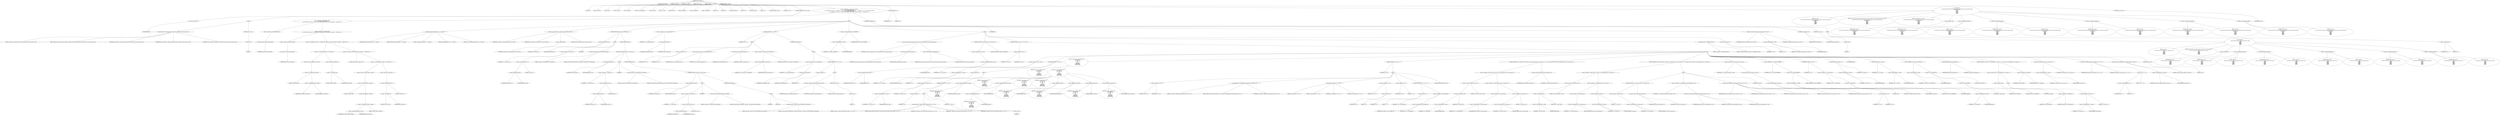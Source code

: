 digraph hostapd_notif_assoc {  
"1000121" [label = "(METHOD,hostapd_notif_assoc)" ]
"1000122" [label = "(PARAM,hostapd_data *hapd)" ]
"1000123" [label = "(PARAM,const u8 *addr)" ]
"1000124" [label = "(PARAM,const u8 *req_ies)" ]
"1000125" [label = "(PARAM,size_t req_ies_len)" ]
"1000126" [label = "(PARAM,int reassoc)" ]
"1000127" [label = "(BLOCK,,)" ]
"1000128" [label = "(LOCAL,v9: int)" ]
"1000129" [label = "(LOCAL,v11: const u8 *)" ]
"1000130" [label = "(LOCAL,v12: size_t)" ]
"1000131" [label = "(LOCAL,v13: sta_info *)" ]
"1000132" [label = "(LOCAL,v14: sta_info *)" ]
"1000133" [label = "(LOCAL,v15: wpa_state_machine *)" ]
"1000134" [label = "(LOCAL,v16: __int64)" ]
"1000135" [label = "(LOCAL,v17: __int64)" ]
"1000136" [label = "(LOCAL,v18: __int64)" ]
"1000137" [label = "(LOCAL,v19: unsigned int)" ]
"1000138" [label = "(LOCAL,v20: unsigned int)" ]
"1000139" [label = "(LOCAL,v21: unsigned int)" ]
"1000140" [label = "(LOCAL,v22: int)" ]
"1000141" [label = "(LOCAL,v23: int)" ]
"1000142" [label = "(LOCAL,v24: unsigned int)" ]
"1000143" [label = "(LOCAL,v25: u32)" ]
"1000144" [label = "(LOCAL,v26: wpa_event)" ]
"1000145" [label = "(LOCAL,v27: u8 *)" ]
"1000146" [label = "(LOCAL,elems: ieee802_11_elems)" ]
"1000147" [label = "(LOCAL,eid: u8 [ 1112 ])" ]
"1000148" [label = "(CONTROL_STRUCTURE,if ( !addr ),if ( !addr ))" ]
"1000149" [label = "(<operator>.logicalNot,!addr)" ]
"1000150" [label = "(IDENTIFIER,addr,!addr)" ]
"1000151" [label = "(BLOCK,,)" ]
"1000152" [label = "(wpa_printf,wpa_printf(2, \"hostapd_notif_assoc: Skip event with no address\", req_ies, req_ies_len, reassoc))" ]
"1000153" [label = "(LITERAL,2,wpa_printf(2, \"hostapd_notif_assoc: Skip event with no address\", req_ies, req_ies_len, reassoc))" ]
"1000154" [label = "(LITERAL,\"hostapd_notif_assoc: Skip event with no address\",wpa_printf(2, \"hostapd_notif_assoc: Skip event with no address\", req_ies, req_ies_len, reassoc))" ]
"1000155" [label = "(IDENTIFIER,req_ies,wpa_printf(2, \"hostapd_notif_assoc: Skip event with no address\", req_ies, req_ies_len, reassoc))" ]
"1000156" [label = "(IDENTIFIER,req_ies_len,wpa_printf(2, \"hostapd_notif_assoc: Skip event with no address\", req_ies, req_ies_len, reassoc))" ]
"1000157" [label = "(IDENTIFIER,reassoc,wpa_printf(2, \"hostapd_notif_assoc: Skip event with no address\", req_ies, req_ies_len, reassoc))" ]
"1000158" [label = "(RETURN,return -1;,return -1;)" ]
"1000159" [label = "(<operator>.minus,-1)" ]
"1000160" [label = "(LITERAL,1,-1)" ]
"1000161" [label = "(CONTROL_STRUCTURE,if ( !is_multicast_ether_addr(addr)\n    && !is_zero_ether_addr_0(addr)\n    && *(_DWORD *)hapd->own_addr ^ *(_DWORD *)addr | (unsigned __int16)(*(_WORD *)&hapd->own_addr[4] ^ *((_WORD *)addr + 2)) ),if ( !is_multicast_ether_addr(addr)\n    && !is_zero_ether_addr_0(addr)\n    && *(_DWORD *)hapd->own_addr ^ *(_DWORD *)addr | (unsigned __int16)(*(_WORD *)&hapd->own_addr[4] ^ *((_WORD *)addr + 2)) ))" ]
"1000162" [label = "(<operator>.logicalAnd,!is_multicast_ether_addr(addr)\n    && !is_zero_ether_addr_0(addr)\n    && *(_DWORD *)hapd->own_addr ^ *(_DWORD *)addr | (unsigned __int16)(*(_WORD *)&hapd->own_addr[4] ^ *((_WORD *)addr + 2)))" ]
"1000163" [label = "(<operator>.logicalNot,!is_multicast_ether_addr(addr))" ]
"1000164" [label = "(is_multicast_ether_addr,is_multicast_ether_addr(addr))" ]
"1000165" [label = "(IDENTIFIER,addr,is_multicast_ether_addr(addr))" ]
"1000166" [label = "(<operator>.logicalAnd,!is_zero_ether_addr_0(addr)\n    && *(_DWORD *)hapd->own_addr ^ *(_DWORD *)addr | (unsigned __int16)(*(_WORD *)&hapd->own_addr[4] ^ *((_WORD *)addr + 2)))" ]
"1000167" [label = "(<operator>.logicalNot,!is_zero_ether_addr_0(addr))" ]
"1000168" [label = "(is_zero_ether_addr_0,is_zero_ether_addr_0(addr))" ]
"1000169" [label = "(IDENTIFIER,addr,is_zero_ether_addr_0(addr))" ]
"1000170" [label = "(<operator>.or,*(_DWORD *)hapd->own_addr ^ *(_DWORD *)addr | (unsigned __int16)(*(_WORD *)&hapd->own_addr[4] ^ *((_WORD *)addr + 2)))" ]
"1000171" [label = "(<operator>.or,*(_DWORD *)hapd->own_addr ^ *(_DWORD *)addr)" ]
"1000172" [label = "(<operator>.indirection,*(_DWORD *)hapd->own_addr)" ]
"1000173" [label = "(<operator>.cast,(_DWORD *)hapd->own_addr)" ]
"1000174" [label = "(UNKNOWN,_DWORD *,_DWORD *)" ]
"1000175" [label = "(<operator>.indirectFieldAccess,hapd->own_addr)" ]
"1000176" [label = "(IDENTIFIER,hapd,(_DWORD *)hapd->own_addr)" ]
"1000177" [label = "(FIELD_IDENTIFIER,own_addr,own_addr)" ]
"1000178" [label = "(<operator>.indirection,*(_DWORD *)addr)" ]
"1000179" [label = "(<operator>.cast,(_DWORD *)addr)" ]
"1000180" [label = "(UNKNOWN,_DWORD *,_DWORD *)" ]
"1000181" [label = "(IDENTIFIER,addr,(_DWORD *)addr)" ]
"1000182" [label = "(<operator>.cast,(unsigned __int16)(*(_WORD *)&hapd->own_addr[4] ^ *((_WORD *)addr + 2)))" ]
"1000183" [label = "(UNKNOWN,unsigned __int16,unsigned __int16)" ]
"1000184" [label = "(<operator>.or,*(_WORD *)&hapd->own_addr[4] ^ *((_WORD *)addr + 2))" ]
"1000185" [label = "(<operator>.indirection,*(_WORD *)&hapd->own_addr[4])" ]
"1000186" [label = "(<operator>.cast,(_WORD *)&hapd->own_addr[4])" ]
"1000187" [label = "(UNKNOWN,_WORD *,_WORD *)" ]
"1000188" [label = "(<operator>.addressOf,&hapd->own_addr[4])" ]
"1000189" [label = "(<operator>.indirectIndexAccess,hapd->own_addr[4])" ]
"1000190" [label = "(<operator>.indirectFieldAccess,hapd->own_addr)" ]
"1000191" [label = "(IDENTIFIER,hapd,(_WORD *)&hapd->own_addr[4])" ]
"1000192" [label = "(FIELD_IDENTIFIER,own_addr,own_addr)" ]
"1000193" [label = "(LITERAL,4,(_WORD *)&hapd->own_addr[4])" ]
"1000194" [label = "(<operator>.indirection,*((_WORD *)addr + 2))" ]
"1000195" [label = "(<operator>.addition,(_WORD *)addr + 2)" ]
"1000196" [label = "(<operator>.cast,(_WORD *)addr)" ]
"1000197" [label = "(UNKNOWN,_WORD *,_WORD *)" ]
"1000198" [label = "(IDENTIFIER,addr,(_WORD *)addr)" ]
"1000199" [label = "(LITERAL,2,(_WORD *)addr + 2)" ]
"1000200" [label = "(BLOCK,,)" ]
"1000201" [label = "(hostapd_logger,hostapd_logger(hapd, addr, 1u, 2, \"associated\"))" ]
"1000202" [label = "(IDENTIFIER,hapd,hostapd_logger(hapd, addr, 1u, 2, \"associated\"))" ]
"1000203" [label = "(IDENTIFIER,addr,hostapd_logger(hapd, addr, 1u, 2, \"associated\"))" ]
"1000204" [label = "(LITERAL,1u,hostapd_logger(hapd, addr, 1u, 2, \"associated\"))" ]
"1000205" [label = "(LITERAL,2,hostapd_logger(hapd, addr, 1u, 2, \"associated\"))" ]
"1000206" [label = "(LITERAL,\"associated\",hostapd_logger(hapd, addr, 1u, 2, \"associated\"))" ]
"1000207" [label = "(ieee802_11_parse_elems,ieee802_11_parse_elems(req_ies, req_ies_len, &elems, 0))" ]
"1000208" [label = "(IDENTIFIER,req_ies,ieee802_11_parse_elems(req_ies, req_ies_len, &elems, 0))" ]
"1000209" [label = "(IDENTIFIER,req_ies_len,ieee802_11_parse_elems(req_ies, req_ies_len, &elems, 0))" ]
"1000210" [label = "(<operator>.addressOf,&elems)" ]
"1000211" [label = "(IDENTIFIER,elems,ieee802_11_parse_elems(req_ies, req_ies_len, &elems, 0))" ]
"1000212" [label = "(LITERAL,0,ieee802_11_parse_elems(req_ies, req_ies_len, &elems, 0))" ]
"1000213" [label = "(CONTROL_STRUCTURE,if ( elems.wps_ie ),if ( elems.wps_ie ))" ]
"1000214" [label = "(<operator>.fieldAccess,elems.wps_ie)" ]
"1000215" [label = "(IDENTIFIER,elems,if ( elems.wps_ie ))" ]
"1000216" [label = "(FIELD_IDENTIFIER,wps_ie,wps_ie)" ]
"1000217" [label = "(BLOCK,,)" ]
"1000218" [label = "(<operator>.assignment,v11 = elems.wps_ie - 2)" ]
"1000219" [label = "(IDENTIFIER,v11,v11 = elems.wps_ie - 2)" ]
"1000220" [label = "(<operator>.subtraction,elems.wps_ie - 2)" ]
"1000221" [label = "(<operator>.fieldAccess,elems.wps_ie)" ]
"1000222" [label = "(IDENTIFIER,elems,elems.wps_ie - 2)" ]
"1000223" [label = "(FIELD_IDENTIFIER,wps_ie,wps_ie)" ]
"1000224" [label = "(LITERAL,2,elems.wps_ie - 2)" ]
"1000225" [label = "(IDENTIFIER,L,)" ]
"1000226" [label = "(wpa_printf,wpa_printf(2, \"STA included WPS IE in (Re)AssocReq\"))" ]
"1000227" [label = "(LITERAL,2,wpa_printf(2, \"STA included WPS IE in (Re)AssocReq\"))" ]
"1000228" [label = "(LITERAL,\"STA included WPS IE in (Re)AssocReq\",wpa_printf(2, \"STA included WPS IE in (Re)AssocReq\"))" ]
"1000229" [label = "(CONTROL_STRUCTURE,else,else)" ]
"1000230" [label = "(CONTROL_STRUCTURE,if ( elems.rsn_ie ),if ( elems.rsn_ie ))" ]
"1000231" [label = "(<operator>.fieldAccess,elems.rsn_ie)" ]
"1000232" [label = "(IDENTIFIER,elems,if ( elems.rsn_ie ))" ]
"1000233" [label = "(FIELD_IDENTIFIER,rsn_ie,rsn_ie)" ]
"1000234" [label = "(BLOCK,,)" ]
"1000235" [label = "(<operator>.assignment,v11 = elems.rsn_ie - 2)" ]
"1000236" [label = "(IDENTIFIER,v11,v11 = elems.rsn_ie - 2)" ]
"1000237" [label = "(<operator>.subtraction,elems.rsn_ie - 2)" ]
"1000238" [label = "(<operator>.fieldAccess,elems.rsn_ie)" ]
"1000239" [label = "(IDENTIFIER,elems,elems.rsn_ie - 2)" ]
"1000240" [label = "(FIELD_IDENTIFIER,rsn_ie,rsn_ie)" ]
"1000241" [label = "(LITERAL,2,elems.rsn_ie - 2)" ]
"1000242" [label = "(IDENTIFIER,L,)" ]
"1000243" [label = "(wpa_printf,wpa_printf(2, \"STA included RSN IE in (Re)AssocReq\"))" ]
"1000244" [label = "(LITERAL,2,wpa_printf(2, \"STA included RSN IE in (Re)AssocReq\"))" ]
"1000245" [label = "(LITERAL,\"STA included RSN IE in (Re)AssocReq\",wpa_printf(2, \"STA included RSN IE in (Re)AssocReq\"))" ]
"1000246" [label = "(CONTROL_STRUCTURE,else,else)" ]
"1000247" [label = "(CONTROL_STRUCTURE,if ( elems.wpa_ie ),if ( elems.wpa_ie ))" ]
"1000248" [label = "(<operator>.fieldAccess,elems.wpa_ie)" ]
"1000249" [label = "(IDENTIFIER,elems,if ( elems.wpa_ie ))" ]
"1000250" [label = "(FIELD_IDENTIFIER,wpa_ie,wpa_ie)" ]
"1000251" [label = "(BLOCK,,)" ]
"1000252" [label = "(<operator>.assignment,v11 = elems.wpa_ie - 2)" ]
"1000253" [label = "(IDENTIFIER,v11,v11 = elems.wpa_ie - 2)" ]
"1000254" [label = "(<operator>.subtraction,elems.wpa_ie - 2)" ]
"1000255" [label = "(<operator>.fieldAccess,elems.wpa_ie)" ]
"1000256" [label = "(IDENTIFIER,elems,elems.wpa_ie - 2)" ]
"1000257" [label = "(FIELD_IDENTIFIER,wpa_ie,wpa_ie)" ]
"1000258" [label = "(LITERAL,2,elems.wpa_ie - 2)" ]
"1000259" [label = "(IDENTIFIER,L,)" ]
"1000260" [label = "(wpa_printf,wpa_printf(2, \"STA included WPA IE in (Re)AssocReq\"))" ]
"1000261" [label = "(LITERAL,2,wpa_printf(2, \"STA included WPA IE in (Re)AssocReq\"))" ]
"1000262" [label = "(LITERAL,\"STA included WPA IE in (Re)AssocReq\",wpa_printf(2, \"STA included WPA IE in (Re)AssocReq\"))" ]
"1000263" [label = "(CONTROL_STRUCTURE,else,else)" ]
"1000264" [label = "(BLOCK,,)" ]
"1000265" [label = "(IDENTIFIER,L,)" ]
"1000266" [label = "(IDENTIFIER,L,)" ]
"1000267" [label = "(wpa_printf,wpa_printf(2, \"STA did not include WPS/RSN/WPA IE in (Re)AssocReq\"))" ]
"1000268" [label = "(LITERAL,2,wpa_printf(2, \"STA did not include WPS/RSN/WPA IE in (Re)AssocReq\"))" ]
"1000269" [label = "(LITERAL,\"STA did not include WPS/RSN/WPA IE in (Re)AssocReq\",wpa_printf(2, \"STA did not include WPS/RSN/WPA IE in (Re)AssocReq\"))" ]
"1000270" [label = "(<operator>.assignment,v13 = ap_get_sta(hapd, addr))" ]
"1000271" [label = "(IDENTIFIER,v13,v13 = ap_get_sta(hapd, addr))" ]
"1000272" [label = "(ap_get_sta,ap_get_sta(hapd, addr))" ]
"1000273" [label = "(IDENTIFIER,hapd,ap_get_sta(hapd, addr))" ]
"1000274" [label = "(IDENTIFIER,addr,ap_get_sta(hapd, addr))" ]
"1000275" [label = "(CONTROL_STRUCTURE,if ( v13 ),if ( v13 ))" ]
"1000276" [label = "(IDENTIFIER,v13,if ( v13 ))" ]
"1000277" [label = "(BLOCK,,)" ]
"1000278" [label = "(<operator>.assignment,v14 = v13)" ]
"1000279" [label = "(IDENTIFIER,v14,v14 = v13)" ]
"1000280" [label = "(IDENTIFIER,v13,v14 = v13)" ]
"1000281" [label = "(ap_sta_no_session_timeout,ap_sta_no_session_timeout(hapd, v13))" ]
"1000282" [label = "(IDENTIFIER,hapd,ap_sta_no_session_timeout(hapd, v13))" ]
"1000283" [label = "(IDENTIFIER,v13,ap_sta_no_session_timeout(hapd, v13))" ]
"1000284" [label = "(accounting_sta_stop,accounting_sta_stop(hapd, v14))" ]
"1000285" [label = "(IDENTIFIER,hapd,accounting_sta_stop(hapd, v14))" ]
"1000286" [label = "(IDENTIFIER,v14,accounting_sta_stop(hapd, v14))" ]
"1000287" [label = "(<operator>.assignment,v14->timeout_next = STA_NULLFUNC)" ]
"1000288" [label = "(<operator>.indirectFieldAccess,v14->timeout_next)" ]
"1000289" [label = "(IDENTIFIER,v14,v14->timeout_next = STA_NULLFUNC)" ]
"1000290" [label = "(FIELD_IDENTIFIER,timeout_next,timeout_next)" ]
"1000291" [label = "(IDENTIFIER,STA_NULLFUNC,v14->timeout_next = STA_NULLFUNC)" ]
"1000292" [label = "(CONTROL_STRUCTURE,else,else)" ]
"1000293" [label = "(BLOCK,,)" ]
"1000294" [label = "(<operator>.assignment,v14 = ap_sta_add(hapd, addr))" ]
"1000295" [label = "(IDENTIFIER,v14,v14 = ap_sta_add(hapd, addr))" ]
"1000296" [label = "(ap_sta_add,ap_sta_add(hapd, addr))" ]
"1000297" [label = "(IDENTIFIER,hapd,ap_sta_add(hapd, addr))" ]
"1000298" [label = "(IDENTIFIER,addr,ap_sta_add(hapd, addr))" ]
"1000299" [label = "(CONTROL_STRUCTURE,if ( !v14 ),if ( !v14 ))" ]
"1000300" [label = "(<operator>.logicalNot,!v14)" ]
"1000301" [label = "(IDENTIFIER,v14,!v14)" ]
"1000302" [label = "(BLOCK,,)" ]
"1000303" [label = "(hostapd_drv_sta_disassoc,hostapd_drv_sta_disassoc(hapd, addr, 5))" ]
"1000304" [label = "(IDENTIFIER,hapd,hostapd_drv_sta_disassoc(hapd, addr, 5))" ]
"1000305" [label = "(IDENTIFIER,addr,hostapd_drv_sta_disassoc(hapd, addr, 5))" ]
"1000306" [label = "(LITERAL,5,hostapd_drv_sta_disassoc(hapd, addr, 5))" ]
"1000307" [label = "(RETURN,return -1;,return -1;)" ]
"1000308" [label = "(<operator>.minus,-1)" ]
"1000309" [label = "(LITERAL,1,-1)" ]
"1000310" [label = "(<operators>.assignmentAnd,v14->flags &= 0xFFFECFFF)" ]
"1000311" [label = "(<operator>.indirectFieldAccess,v14->flags)" ]
"1000312" [label = "(IDENTIFIER,v14,v14->flags &= 0xFFFECFFF)" ]
"1000313" [label = "(FIELD_IDENTIFIER,flags,flags)" ]
"1000314" [label = "(LITERAL,0xFFFECFFF,v14->flags &= 0xFFFECFFF)" ]
"1000315" [label = "(BLOCK,,)" ]
"1000316" [label = "(ap_copy_sta_supp_op_classes,ap_copy_sta_supp_op_classes(v14, elems.supp_op_classes, elems.supp_op_classes_len))" ]
"1000317" [label = "(IDENTIFIER,v14,ap_copy_sta_supp_op_classes(v14, elems.supp_op_classes, elems.supp_op_classes_len))" ]
"1000318" [label = "(<operator>.fieldAccess,elems.supp_op_classes)" ]
"1000319" [label = "(IDENTIFIER,elems,ap_copy_sta_supp_op_classes(v14, elems.supp_op_classes, elems.supp_op_classes_len))" ]
"1000320" [label = "(FIELD_IDENTIFIER,supp_op_classes,supp_op_classes)" ]
"1000321" [label = "(<operator>.fieldAccess,elems.supp_op_classes_len)" ]
"1000322" [label = "(IDENTIFIER,elems,ap_copy_sta_supp_op_classes(v14, elems.supp_op_classes, elems.supp_op_classes_len))" ]
"1000323" [label = "(FIELD_IDENTIFIER,supp_op_classes_len,supp_op_classes_len)" ]
"1000324" [label = "(CONTROL_STRUCTURE,if ( !hapd->conf->wpa ),if ( !hapd->conf->wpa ))" ]
"1000325" [label = "(<operator>.logicalNot,!hapd->conf->wpa)" ]
"1000326" [label = "(<operator>.indirectFieldAccess,hapd->conf->wpa)" ]
"1000327" [label = "(<operator>.indirectFieldAccess,hapd->conf)" ]
"1000328" [label = "(IDENTIFIER,hapd,!hapd->conf->wpa)" ]
"1000329" [label = "(FIELD_IDENTIFIER,conf,conf)" ]
"1000330" [label = "(FIELD_IDENTIFIER,wpa,wpa)" ]
"1000331" [label = "(CONTROL_STRUCTURE,goto LABEL_43;,goto LABEL_43;)" ]
"1000332" [label = "(CONTROL_STRUCTURE,if ( v11 && v12 ),if ( v11 && v12 ))" ]
"1000333" [label = "(<operator>.logicalAnd,v11 && v12)" ]
"1000334" [label = "(IDENTIFIER,v11,v11 && v12)" ]
"1000335" [label = "(IDENTIFIER,v12,v11 && v12)" ]
"1000336" [label = "(BLOCK,,)" ]
"1000337" [label = "(<operator>.assignment,v15 = v14->wpa_sm)" ]
"1000338" [label = "(IDENTIFIER,v15,v15 = v14->wpa_sm)" ]
"1000339" [label = "(<operator>.indirectFieldAccess,v14->wpa_sm)" ]
"1000340" [label = "(IDENTIFIER,v14,v15 = v14->wpa_sm)" ]
"1000341" [label = "(FIELD_IDENTIFIER,wpa_sm,wpa_sm)" ]
"1000342" [label = "(CONTROL_STRUCTURE,if ( !v15 ),if ( !v15 ))" ]
"1000343" [label = "(<operator>.logicalNot,!v15)" ]
"1000344" [label = "(IDENTIFIER,v15,!v15)" ]
"1000345" [label = "(BLOCK,,)" ]
"1000346" [label = "(<operator>.assignment,v14->wpa_sm = v15)" ]
"1000347" [label = "(<operator>.indirectFieldAccess,v14->wpa_sm)" ]
"1000348" [label = "(IDENTIFIER,v14,v14->wpa_sm = v15)" ]
"1000349" [label = "(FIELD_IDENTIFIER,wpa_sm,wpa_sm)" ]
"1000350" [label = "(IDENTIFIER,v15,v14->wpa_sm = v15)" ]
"1000351" [label = "(CONTROL_STRUCTURE,if ( !v15 ),if ( !v15 ))" ]
"1000352" [label = "(<operator>.logicalNot,!v15)" ]
"1000353" [label = "(IDENTIFIER,v15,!v15)" ]
"1000354" [label = "(BLOCK,,)" ]
"1000355" [label = "(wpa_printf,wpa_printf(5, \"Failed to initialize WPA state machine\", v16, v17, v18))" ]
"1000356" [label = "(LITERAL,5,wpa_printf(5, \"Failed to initialize WPA state machine\", v16, v17, v18))" ]
"1000357" [label = "(LITERAL,\"Failed to initialize WPA state machine\",wpa_printf(5, \"Failed to initialize WPA state machine\", v16, v17, v18))" ]
"1000358" [label = "(IDENTIFIER,v16,wpa_printf(5, \"Failed to initialize WPA state machine\", v16, v17, v18))" ]
"1000359" [label = "(IDENTIFIER,v17,wpa_printf(5, \"Failed to initialize WPA state machine\", v16, v17, v18))" ]
"1000360" [label = "(IDENTIFIER,v18,wpa_printf(5, \"Failed to initialize WPA state machine\", v16, v17, v18))" ]
"1000361" [label = "(RETURN,return -1;,return -1;)" ]
"1000362" [label = "(<operator>.minus,-1)" ]
"1000363" [label = "(LITERAL,1,-1)" ]
"1000364" [label = "(<operator>.assignment,v19 = wpa_validate_wpa_ie(\n                hapd->wpa_auth,\n                v15,\n                hapd->iface->freq,\n                v11,\n                v12,\n                elems.mdie,\n                elems.mdie_len,\n                elems.owe_dh,\n                elems.owe_dh_len))" ]
"1000365" [label = "(IDENTIFIER,v19,v19 = wpa_validate_wpa_ie(\n                hapd->wpa_auth,\n                v15,\n                hapd->iface->freq,\n                v11,\n                v12,\n                elems.mdie,\n                elems.mdie_len,\n                elems.owe_dh,\n                elems.owe_dh_len))" ]
"1000366" [label = "(wpa_validate_wpa_ie,wpa_validate_wpa_ie(\n                hapd->wpa_auth,\n                v15,\n                hapd->iface->freq,\n                v11,\n                v12,\n                elems.mdie,\n                elems.mdie_len,\n                elems.owe_dh,\n                elems.owe_dh_len))" ]
"1000367" [label = "(<operator>.indirectFieldAccess,hapd->wpa_auth)" ]
"1000368" [label = "(IDENTIFIER,hapd,wpa_validate_wpa_ie(\n                hapd->wpa_auth,\n                v15,\n                hapd->iface->freq,\n                v11,\n                v12,\n                elems.mdie,\n                elems.mdie_len,\n                elems.owe_dh,\n                elems.owe_dh_len))" ]
"1000369" [label = "(FIELD_IDENTIFIER,wpa_auth,wpa_auth)" ]
"1000370" [label = "(IDENTIFIER,v15,wpa_validate_wpa_ie(\n                hapd->wpa_auth,\n                v15,\n                hapd->iface->freq,\n                v11,\n                v12,\n                elems.mdie,\n                elems.mdie_len,\n                elems.owe_dh,\n                elems.owe_dh_len))" ]
"1000371" [label = "(<operator>.indirectFieldAccess,hapd->iface->freq)" ]
"1000372" [label = "(<operator>.indirectFieldAccess,hapd->iface)" ]
"1000373" [label = "(IDENTIFIER,hapd,wpa_validate_wpa_ie(\n                hapd->wpa_auth,\n                v15,\n                hapd->iface->freq,\n                v11,\n                v12,\n                elems.mdie,\n                elems.mdie_len,\n                elems.owe_dh,\n                elems.owe_dh_len))" ]
"1000374" [label = "(FIELD_IDENTIFIER,iface,iface)" ]
"1000375" [label = "(FIELD_IDENTIFIER,freq,freq)" ]
"1000376" [label = "(IDENTIFIER,v11,wpa_validate_wpa_ie(\n                hapd->wpa_auth,\n                v15,\n                hapd->iface->freq,\n                v11,\n                v12,\n                elems.mdie,\n                elems.mdie_len,\n                elems.owe_dh,\n                elems.owe_dh_len))" ]
"1000377" [label = "(IDENTIFIER,v12,wpa_validate_wpa_ie(\n                hapd->wpa_auth,\n                v15,\n                hapd->iface->freq,\n                v11,\n                v12,\n                elems.mdie,\n                elems.mdie_len,\n                elems.owe_dh,\n                elems.owe_dh_len))" ]
"1000378" [label = "(<operator>.fieldAccess,elems.mdie)" ]
"1000379" [label = "(IDENTIFIER,elems,wpa_validate_wpa_ie(\n                hapd->wpa_auth,\n                v15,\n                hapd->iface->freq,\n                v11,\n                v12,\n                elems.mdie,\n                elems.mdie_len,\n                elems.owe_dh,\n                elems.owe_dh_len))" ]
"1000380" [label = "(FIELD_IDENTIFIER,mdie,mdie)" ]
"1000381" [label = "(<operator>.fieldAccess,elems.mdie_len)" ]
"1000382" [label = "(IDENTIFIER,elems,wpa_validate_wpa_ie(\n                hapd->wpa_auth,\n                v15,\n                hapd->iface->freq,\n                v11,\n                v12,\n                elems.mdie,\n                elems.mdie_len,\n                elems.owe_dh,\n                elems.owe_dh_len))" ]
"1000383" [label = "(FIELD_IDENTIFIER,mdie_len,mdie_len)" ]
"1000384" [label = "(<operator>.fieldAccess,elems.owe_dh)" ]
"1000385" [label = "(IDENTIFIER,elems,wpa_validate_wpa_ie(\n                hapd->wpa_auth,\n                v15,\n                hapd->iface->freq,\n                v11,\n                v12,\n                elems.mdie,\n                elems.mdie_len,\n                elems.owe_dh,\n                elems.owe_dh_len))" ]
"1000386" [label = "(FIELD_IDENTIFIER,owe_dh,owe_dh)" ]
"1000387" [label = "(<operator>.fieldAccess,elems.owe_dh_len)" ]
"1000388" [label = "(IDENTIFIER,elems,wpa_validate_wpa_ie(\n                hapd->wpa_auth,\n                v15,\n                hapd->iface->freq,\n                v11,\n                v12,\n                elems.mdie,\n                elems.mdie_len,\n                elems.owe_dh,\n                elems.owe_dh_len))" ]
"1000389" [label = "(FIELD_IDENTIFIER,owe_dh_len,owe_dh_len)" ]
"1000390" [label = "(CONTROL_STRUCTURE,if ( v19 ),if ( v19 ))" ]
"1000391" [label = "(IDENTIFIER,v19,if ( v19 ))" ]
"1000392" [label = "(BLOCK,,)" ]
"1000393" [label = "(<operator>.assignment,v20 = v19)" ]
"1000394" [label = "(IDENTIFIER,v20,v20 = v19)" ]
"1000395" [label = "(IDENTIFIER,v19,v20 = v19)" ]
"1000396" [label = "(wpa_printf,wpa_printf(2, \"WPA/RSN information element rejected? (res %u)\", v19))" ]
"1000397" [label = "(LITERAL,2,wpa_printf(2, \"WPA/RSN information element rejected? (res %u)\", v19))" ]
"1000398" [label = "(LITERAL,\"WPA/RSN information element rejected? (res %u)\",wpa_printf(2, \"WPA/RSN information element rejected? (res %u)\", v19))" ]
"1000399" [label = "(IDENTIFIER,v19,wpa_printf(2, \"WPA/RSN information element rejected? (res %u)\", v19))" ]
"1000400" [label = "(wpa_hexdump,wpa_hexdump(2, \"IE\", v11, v12))" ]
"1000401" [label = "(LITERAL,2,wpa_hexdump(2, \"IE\", v11, v12))" ]
"1000402" [label = "(LITERAL,\"IE\",wpa_hexdump(2, \"IE\", v11, v12))" ]
"1000403" [label = "(IDENTIFIER,v11,wpa_hexdump(2, \"IE\", v11, v12))" ]
"1000404" [label = "(IDENTIFIER,v12,wpa_hexdump(2, \"IE\", v11, v12))" ]
"1000405" [label = "(<operator>.assignment,v21 = v20 - 2)" ]
"1000406" [label = "(IDENTIFIER,v21,v21 = v20 - 2)" ]
"1000407" [label = "(<operator>.subtraction,v20 - 2)" ]
"1000408" [label = "(IDENTIFIER,v20,v20 - 2)" ]
"1000409" [label = "(LITERAL,2,v20 - 2)" ]
"1000410" [label = "(<operator>.assignment,v22 = 13)" ]
"1000411" [label = "(IDENTIFIER,v22,v22 = 13)" ]
"1000412" [label = "(LITERAL,13,v22 = 13)" ]
"1000413" [label = "(CONTROL_STRUCTURE,if ( v21 < 7 ),if ( v21 < 7 ))" ]
"1000414" [label = "(<operator>.lessThan,v21 < 7)" ]
"1000415" [label = "(IDENTIFIER,v21,v21 < 7)" ]
"1000416" [label = "(LITERAL,7,v21 < 7)" ]
"1000417" [label = "(<operator>.assignment,v22 = dword_47E9E0[v21])" ]
"1000418" [label = "(IDENTIFIER,v22,v22 = dword_47E9E0[v21])" ]
"1000419" [label = "(<operator>.indirectIndexAccess,dword_47E9E0[v21])" ]
"1000420" [label = "(IDENTIFIER,dword_47E9E0,v22 = dword_47E9E0[v21])" ]
"1000421" [label = "(IDENTIFIER,v21,v22 = dword_47E9E0[v21])" ]
"1000422" [label = "(CONTROL_STRUCTURE,goto fail;,goto fail;)" ]
"1000423" [label = "(CONTROL_STRUCTURE,if ( (v14->flags & 0x402) == 1026 && !v14->sa_query_timed_out && v14->sa_query_count > 0 ),if ( (v14->flags & 0x402) == 1026 && !v14->sa_query_timed_out && v14->sa_query_count > 0 ))" ]
"1000424" [label = "(<operator>.logicalAnd,(v14->flags & 0x402) == 1026 && !v14->sa_query_timed_out && v14->sa_query_count > 0)" ]
"1000425" [label = "(<operator>.equals,(v14->flags & 0x402) == 1026)" ]
"1000426" [label = "(<operator>.and,v14->flags & 0x402)" ]
"1000427" [label = "(<operator>.indirectFieldAccess,v14->flags)" ]
"1000428" [label = "(IDENTIFIER,v14,v14->flags & 0x402)" ]
"1000429" [label = "(FIELD_IDENTIFIER,flags,flags)" ]
"1000430" [label = "(LITERAL,0x402,v14->flags & 0x402)" ]
"1000431" [label = "(LITERAL,1026,(v14->flags & 0x402) == 1026)" ]
"1000432" [label = "(<operator>.logicalAnd,!v14->sa_query_timed_out && v14->sa_query_count > 0)" ]
"1000433" [label = "(<operator>.logicalNot,!v14->sa_query_timed_out)" ]
"1000434" [label = "(<operator>.indirectFieldAccess,v14->sa_query_timed_out)" ]
"1000435" [label = "(IDENTIFIER,v14,!v14->sa_query_timed_out)" ]
"1000436" [label = "(FIELD_IDENTIFIER,sa_query_timed_out,sa_query_timed_out)" ]
"1000437" [label = "(<operator>.greaterThan,v14->sa_query_count > 0)" ]
"1000438" [label = "(<operator>.indirectFieldAccess,v14->sa_query_count)" ]
"1000439" [label = "(IDENTIFIER,v14,v14->sa_query_count > 0)" ]
"1000440" [label = "(FIELD_IDENTIFIER,sa_query_count,sa_query_count)" ]
"1000441" [label = "(LITERAL,0,v14->sa_query_count > 0)" ]
"1000442" [label = "(ap_check_sa_query_timeout,ap_check_sa_query_timeout(hapd, v14))" ]
"1000443" [label = "(IDENTIFIER,hapd,ap_check_sa_query_timeout(hapd, v14))" ]
"1000444" [label = "(IDENTIFIER,v14,ap_check_sa_query_timeout(hapd, v14))" ]
"1000445" [label = "(CONTROL_STRUCTURE,if ( (v14->flags & 0x402) == 1026 && !v14->sa_query_timed_out && v14->auth_alg != 2 ),if ( (v14->flags & 0x402) == 1026 && !v14->sa_query_timed_out && v14->auth_alg != 2 ))" ]
"1000446" [label = "(<operator>.logicalAnd,(v14->flags & 0x402) == 1026 && !v14->sa_query_timed_out && v14->auth_alg != 2)" ]
"1000447" [label = "(<operator>.equals,(v14->flags & 0x402) == 1026)" ]
"1000448" [label = "(<operator>.and,v14->flags & 0x402)" ]
"1000449" [label = "(<operator>.indirectFieldAccess,v14->flags)" ]
"1000450" [label = "(IDENTIFIER,v14,v14->flags & 0x402)" ]
"1000451" [label = "(FIELD_IDENTIFIER,flags,flags)" ]
"1000452" [label = "(LITERAL,0x402,v14->flags & 0x402)" ]
"1000453" [label = "(LITERAL,1026,(v14->flags & 0x402) == 1026)" ]
"1000454" [label = "(<operator>.logicalAnd,!v14->sa_query_timed_out && v14->auth_alg != 2)" ]
"1000455" [label = "(<operator>.logicalNot,!v14->sa_query_timed_out)" ]
"1000456" [label = "(<operator>.indirectFieldAccess,v14->sa_query_timed_out)" ]
"1000457" [label = "(IDENTIFIER,v14,!v14->sa_query_timed_out)" ]
"1000458" [label = "(FIELD_IDENTIFIER,sa_query_timed_out,sa_query_timed_out)" ]
"1000459" [label = "(<operator>.notEquals,v14->auth_alg != 2)" ]
"1000460" [label = "(<operator>.indirectFieldAccess,v14->auth_alg)" ]
"1000461" [label = "(IDENTIFIER,v14,v14->auth_alg != 2)" ]
"1000462" [label = "(FIELD_IDENTIFIER,auth_alg,auth_alg)" ]
"1000463" [label = "(LITERAL,2,v14->auth_alg != 2)" ]
"1000464" [label = "(BLOCK,,)" ]
"1000465" [label = "(CONTROL_STRUCTURE,if ( !v14->sa_query_count ),if ( !v14->sa_query_count ))" ]
"1000466" [label = "(<operator>.logicalNot,!v14->sa_query_count)" ]
"1000467" [label = "(<operator>.indirectFieldAccess,v14->sa_query_count)" ]
"1000468" [label = "(IDENTIFIER,v14,!v14->sa_query_count)" ]
"1000469" [label = "(FIELD_IDENTIFIER,sa_query_count,sa_query_count)" ]
"1000470" [label = "(ap_sta_start_sa_query,ap_sta_start_sa_query(hapd, v14))" ]
"1000471" [label = "(IDENTIFIER,hapd,ap_sta_start_sa_query(hapd, v14))" ]
"1000472" [label = "(IDENTIFIER,v14,ap_sta_start_sa_query(hapd, v14))" ]
"1000473" [label = "(<operator>.assignment,v27 = hostapd_eid_assoc_comeback_time(hapd, v14, eid))" ]
"1000474" [label = "(IDENTIFIER,v27,v27 = hostapd_eid_assoc_comeback_time(hapd, v14, eid))" ]
"1000475" [label = "(hostapd_eid_assoc_comeback_time,hostapd_eid_assoc_comeback_time(hapd, v14, eid))" ]
"1000476" [label = "(IDENTIFIER,hapd,hostapd_eid_assoc_comeback_time(hapd, v14, eid))" ]
"1000477" [label = "(IDENTIFIER,v14,hostapd_eid_assoc_comeback_time(hapd, v14, eid))" ]
"1000478" [label = "(IDENTIFIER,eid,hostapd_eid_assoc_comeback_time(hapd, v14, eid))" ]
"1000479" [label = "(hostapd_sta_assoc,hostapd_sta_assoc(hapd, addr, reassoc, 0x1Eu, eid, v27 - eid))" ]
"1000480" [label = "(IDENTIFIER,hapd,hostapd_sta_assoc(hapd, addr, reassoc, 0x1Eu, eid, v27 - eid))" ]
"1000481" [label = "(IDENTIFIER,addr,hostapd_sta_assoc(hapd, addr, reassoc, 0x1Eu, eid, v27 - eid))" ]
"1000482" [label = "(IDENTIFIER,reassoc,hostapd_sta_assoc(hapd, addr, reassoc, 0x1Eu, eid, v27 - eid))" ]
"1000483" [label = "(LITERAL,0x1Eu,hostapd_sta_assoc(hapd, addr, reassoc, 0x1Eu, eid, v27 - eid))" ]
"1000484" [label = "(IDENTIFIER,eid,hostapd_sta_assoc(hapd, addr, reassoc, 0x1Eu, eid, v27 - eid))" ]
"1000485" [label = "(<operator>.subtraction,v27 - eid)" ]
"1000486" [label = "(IDENTIFIER,v27,v27 - eid)" ]
"1000487" [label = "(IDENTIFIER,eid,v27 - eid)" ]
"1000488" [label = "(RETURN,return 0;,return 0;)" ]
"1000489" [label = "(LITERAL,0,return 0;)" ]
"1000490" [label = "(<operator>.assignment,v23 = wpa_auth_uses_mfp(v14->wpa_sm))" ]
"1000491" [label = "(IDENTIFIER,v23,v23 = wpa_auth_uses_mfp(v14->wpa_sm))" ]
"1000492" [label = "(wpa_auth_uses_mfp,wpa_auth_uses_mfp(v14->wpa_sm))" ]
"1000493" [label = "(<operator>.indirectFieldAccess,v14->wpa_sm)" ]
"1000494" [label = "(IDENTIFIER,v14,wpa_auth_uses_mfp(v14->wpa_sm))" ]
"1000495" [label = "(FIELD_IDENTIFIER,wpa_sm,wpa_sm)" ]
"1000496" [label = "(<operator>.assignment,v24 = v14->flags & 0xFFFFFBFF)" ]
"1000497" [label = "(IDENTIFIER,v24,v24 = v14->flags & 0xFFFFFBFF)" ]
"1000498" [label = "(<operator>.and,v14->flags & 0xFFFFFBFF)" ]
"1000499" [label = "(<operator>.indirectFieldAccess,v14->flags)" ]
"1000500" [label = "(IDENTIFIER,v14,v14->flags & 0xFFFFFBFF)" ]
"1000501" [label = "(FIELD_IDENTIFIER,flags,flags)" ]
"1000502" [label = "(LITERAL,0xFFFFFBFF,v14->flags & 0xFFFFFBFF)" ]
"1000503" [label = "(CONTROL_STRUCTURE,if ( v23 ),if ( v23 ))" ]
"1000504" [label = "(IDENTIFIER,v23,if ( v23 ))" ]
"1000505" [label = "(<operator>.assignment,v24 = v14->flags | 0x400)" ]
"1000506" [label = "(IDENTIFIER,v24,v24 = v14->flags | 0x400)" ]
"1000507" [label = "(<operator>.or,v14->flags | 0x400)" ]
"1000508" [label = "(<operator>.indirectFieldAccess,v14->flags)" ]
"1000509" [label = "(IDENTIFIER,v14,v14->flags | 0x400)" ]
"1000510" [label = "(FIELD_IDENTIFIER,flags,flags)" ]
"1000511" [label = "(LITERAL,0x400,v14->flags | 0x400)" ]
"1000512" [label = "(<operator>.assignment,v14->flags = v24)" ]
"1000513" [label = "(<operator>.indirectFieldAccess,v14->flags)" ]
"1000514" [label = "(IDENTIFIER,v14,v14->flags = v24)" ]
"1000515" [label = "(FIELD_IDENTIFIER,flags,flags)" ]
"1000516" [label = "(IDENTIFIER,v24,v14->flags = v24)" ]
"1000517" [label = "(JUMP_TARGET,LABEL_43)" ]
"1000518" [label = "(<operator>.assignment,v25 = v14->flags)" ]
"1000519" [label = "(IDENTIFIER,v25,v25 = v14->flags)" ]
"1000520" [label = "(<operator>.indirectFieldAccess,v14->flags)" ]
"1000521" [label = "(IDENTIFIER,v14,v25 = v14->flags)" ]
"1000522" [label = "(FIELD_IDENTIFIER,flags,flags)" ]
"1000523" [label = "(<operator>.assignment,v14->flags = v25 & 0xFFF7FFFC | 3)" ]
"1000524" [label = "(<operator>.indirectFieldAccess,v14->flags)" ]
"1000525" [label = "(IDENTIFIER,v14,v14->flags = v25 & 0xFFF7FFFC | 3)" ]
"1000526" [label = "(FIELD_IDENTIFIER,flags,flags)" ]
"1000527" [label = "(<operator>.or,v25 & 0xFFF7FFFC | 3)" ]
"1000528" [label = "(<operator>.and,v25 & 0xFFF7FFFC)" ]
"1000529" [label = "(IDENTIFIER,v25,v25 & 0xFFF7FFFC)" ]
"1000530" [label = "(LITERAL,0xFFF7FFFC,v25 & 0xFFF7FFFC)" ]
"1000531" [label = "(LITERAL,3,v25 & 0xFFF7FFFC | 3)" ]
"1000532" [label = "(hostapd_set_sta_flags,hostapd_set_sta_flags(hapd, v14))" ]
"1000533" [label = "(IDENTIFIER,hapd,hostapd_set_sta_flags(hapd, v14))" ]
"1000534" [label = "(IDENTIFIER,v14,hostapd_set_sta_flags(hapd, v14))" ]
"1000535" [label = "(CONTROL_STRUCTURE,if ( !reassoc || (v26 = WPA_ASSOC_FT, v14->auth_alg != 2) ),if ( !reassoc || (v26 = WPA_ASSOC_FT, v14->auth_alg != 2) ))" ]
"1000536" [label = "(<operator>.logicalOr,!reassoc || (v26 = WPA_ASSOC_FT, v14->auth_alg != 2))" ]
"1000537" [label = "(<operator>.logicalNot,!reassoc)" ]
"1000538" [label = "(IDENTIFIER,reassoc,!reassoc)" ]
"1000539" [label = "(BLOCK,,)" ]
"1000540" [label = "(<operator>.assignment,v26 = WPA_ASSOC_FT)" ]
"1000541" [label = "(IDENTIFIER,v26,v26 = WPA_ASSOC_FT)" ]
"1000542" [label = "(IDENTIFIER,WPA_ASSOC_FT,v26 = WPA_ASSOC_FT)" ]
"1000543" [label = "(<operator>.notEquals,v14->auth_alg != 2)" ]
"1000544" [label = "(<operator>.indirectFieldAccess,v14->auth_alg)" ]
"1000545" [label = "(IDENTIFIER,v14,v14->auth_alg != 2)" ]
"1000546" [label = "(FIELD_IDENTIFIER,auth_alg,auth_alg)" ]
"1000547" [label = "(LITERAL,2,v14->auth_alg != 2)" ]
"1000548" [label = "(<operator>.assignment,v26 = WPA_ASSOC)" ]
"1000549" [label = "(IDENTIFIER,v26,v26 = WPA_ASSOC)" ]
"1000550" [label = "(IDENTIFIER,WPA_ASSOC,v26 = WPA_ASSOC)" ]
"1000551" [label = "(wpa_auth_sm_event,wpa_auth_sm_event(v14->wpa_sm, v26))" ]
"1000552" [label = "(<operator>.indirectFieldAccess,v14->wpa_sm)" ]
"1000553" [label = "(IDENTIFIER,v14,wpa_auth_sm_event(v14->wpa_sm, v26))" ]
"1000554" [label = "(FIELD_IDENTIFIER,wpa_sm,wpa_sm)" ]
"1000555" [label = "(IDENTIFIER,v26,wpa_auth_sm_event(v14->wpa_sm, v26))" ]
"1000556" [label = "(hostapd_new_assoc_sta,hostapd_new_assoc_sta(hapd, v14, (v25 >> 1) & 1))" ]
"1000557" [label = "(IDENTIFIER,hapd,hostapd_new_assoc_sta(hapd, v14, (v25 >> 1) & 1))" ]
"1000558" [label = "(IDENTIFIER,v14,hostapd_new_assoc_sta(hapd, v14, (v25 >> 1) & 1))" ]
"1000559" [label = "(<operator>.and,(v25 >> 1) & 1)" ]
"1000560" [label = "(<operator>.arithmeticShiftRight,v25 >> 1)" ]
"1000561" [label = "(IDENTIFIER,v25,v25 >> 1)" ]
"1000562" [label = "(LITERAL,1,v25 >> 1)" ]
"1000563" [label = "(LITERAL,1,(v25 >> 1) & 1)" ]
"1000564" [label = "(ieee802_1x_notify_port_enabled,ieee802_1x_notify_port_enabled(v14->eapol_sm, 1))" ]
"1000565" [label = "(<operator>.indirectFieldAccess,v14->eapol_sm)" ]
"1000566" [label = "(IDENTIFIER,v14,ieee802_1x_notify_port_enabled(v14->eapol_sm, 1))" ]
"1000567" [label = "(FIELD_IDENTIFIER,eapol_sm,eapol_sm)" ]
"1000568" [label = "(LITERAL,1,ieee802_1x_notify_port_enabled(v14->eapol_sm, 1))" ]
"1000569" [label = "(RETURN,return 0;,return 0;)" ]
"1000570" [label = "(LITERAL,0,return 0;)" ]
"1000571" [label = "(wpa_printf,wpa_printf(2, \"No WPA/RSN IE from STA\"))" ]
"1000572" [label = "(LITERAL,2,wpa_printf(2, \"No WPA/RSN IE from STA\"))" ]
"1000573" [label = "(LITERAL,\"No WPA/RSN IE from STA\",wpa_printf(2, \"No WPA/RSN IE from STA\"))" ]
"1000574" [label = "(<operator>.assignment,v22 = 13)" ]
"1000575" [label = "(IDENTIFIER,v22,v22 = 13)" ]
"1000576" [label = "(LITERAL,13,v22 = 13)" ]
"1000577" [label = "(JUMP_TARGET,fail)" ]
"1000578" [label = "(hostapd_drv_sta_disassoc,hostapd_drv_sta_disassoc(hapd, v14->addr, v22))" ]
"1000579" [label = "(IDENTIFIER,hapd,hostapd_drv_sta_disassoc(hapd, v14->addr, v22))" ]
"1000580" [label = "(<operator>.indirectFieldAccess,v14->addr)" ]
"1000581" [label = "(IDENTIFIER,v14,hostapd_drv_sta_disassoc(hapd, v14->addr, v22))" ]
"1000582" [label = "(FIELD_IDENTIFIER,addr,addr)" ]
"1000583" [label = "(IDENTIFIER,v22,hostapd_drv_sta_disassoc(hapd, v14->addr, v22))" ]
"1000584" [label = "(ap_free_sta,ap_free_sta(hapd, v14))" ]
"1000585" [label = "(IDENTIFIER,hapd,ap_free_sta(hapd, v14))" ]
"1000586" [label = "(IDENTIFIER,v14,ap_free_sta(hapd, v14))" ]
"1000587" [label = "(RETURN,return -1;,return -1;)" ]
"1000588" [label = "(<operator>.minus,-1)" ]
"1000589" [label = "(LITERAL,1,-1)" ]
"1000590" [label = "(CONTROL_STRUCTURE,else,else)" ]
"1000591" [label = "(BLOCK,,)" ]
"1000592" [label = "(wpa_printf,wpa_printf(\n        3,\n        \"STA %02x:%02x:%02x:%02x:%02x:%02x not allowed to connect\",\n        *addr,\n        addr[1],\n        addr[2],\n        addr[3],\n        addr[4],\n        addr[5]))" ]
"1000593" [label = "(LITERAL,3,wpa_printf(\n        3,\n        \"STA %02x:%02x:%02x:%02x:%02x:%02x not allowed to connect\",\n        *addr,\n        addr[1],\n        addr[2],\n        addr[3],\n        addr[4],\n        addr[5]))" ]
"1000594" [label = "(LITERAL,\"STA %02x:%02x:%02x:%02x:%02x:%02x not allowed to connect\",wpa_printf(\n        3,\n        \"STA %02x:%02x:%02x:%02x:%02x:%02x not allowed to connect\",\n        *addr,\n        addr[1],\n        addr[2],\n        addr[3],\n        addr[4],\n        addr[5]))" ]
"1000595" [label = "(<operator>.indirection,*addr)" ]
"1000596" [label = "(IDENTIFIER,addr,wpa_printf(\n        3,\n        \"STA %02x:%02x:%02x:%02x:%02x:%02x not allowed to connect\",\n        *addr,\n        addr[1],\n        addr[2],\n        addr[3],\n        addr[4],\n        addr[5]))" ]
"1000597" [label = "(<operator>.indirectIndexAccess,addr[1])" ]
"1000598" [label = "(IDENTIFIER,addr,wpa_printf(\n        3,\n        \"STA %02x:%02x:%02x:%02x:%02x:%02x not allowed to connect\",\n        *addr,\n        addr[1],\n        addr[2],\n        addr[3],\n        addr[4],\n        addr[5]))" ]
"1000599" [label = "(LITERAL,1,wpa_printf(\n        3,\n        \"STA %02x:%02x:%02x:%02x:%02x:%02x not allowed to connect\",\n        *addr,\n        addr[1],\n        addr[2],\n        addr[3],\n        addr[4],\n        addr[5]))" ]
"1000600" [label = "(<operator>.indirectIndexAccess,addr[2])" ]
"1000601" [label = "(IDENTIFIER,addr,wpa_printf(\n        3,\n        \"STA %02x:%02x:%02x:%02x:%02x:%02x not allowed to connect\",\n        *addr,\n        addr[1],\n        addr[2],\n        addr[3],\n        addr[4],\n        addr[5]))" ]
"1000602" [label = "(LITERAL,2,wpa_printf(\n        3,\n        \"STA %02x:%02x:%02x:%02x:%02x:%02x not allowed to connect\",\n        *addr,\n        addr[1],\n        addr[2],\n        addr[3],\n        addr[4],\n        addr[5]))" ]
"1000603" [label = "(<operator>.indirectIndexAccess,addr[3])" ]
"1000604" [label = "(IDENTIFIER,addr,wpa_printf(\n        3,\n        \"STA %02x:%02x:%02x:%02x:%02x:%02x not allowed to connect\",\n        *addr,\n        addr[1],\n        addr[2],\n        addr[3],\n        addr[4],\n        addr[5]))" ]
"1000605" [label = "(LITERAL,3,wpa_printf(\n        3,\n        \"STA %02x:%02x:%02x:%02x:%02x:%02x not allowed to connect\",\n        *addr,\n        addr[1],\n        addr[2],\n        addr[3],\n        addr[4],\n        addr[5]))" ]
"1000606" [label = "(<operator>.indirectIndexAccess,addr[4])" ]
"1000607" [label = "(IDENTIFIER,addr,wpa_printf(\n        3,\n        \"STA %02x:%02x:%02x:%02x:%02x:%02x not allowed to connect\",\n        *addr,\n        addr[1],\n        addr[2],\n        addr[3],\n        addr[4],\n        addr[5]))" ]
"1000608" [label = "(LITERAL,4,wpa_printf(\n        3,\n        \"STA %02x:%02x:%02x:%02x:%02x:%02x not allowed to connect\",\n        *addr,\n        addr[1],\n        addr[2],\n        addr[3],\n        addr[4],\n        addr[5]))" ]
"1000609" [label = "(<operator>.indirectIndexAccess,addr[5])" ]
"1000610" [label = "(IDENTIFIER,addr,wpa_printf(\n        3,\n        \"STA %02x:%02x:%02x:%02x:%02x:%02x not allowed to connect\",\n        *addr,\n        addr[1],\n        addr[2],\n        addr[3],\n        addr[4],\n        addr[5]))" ]
"1000611" [label = "(LITERAL,5,wpa_printf(\n        3,\n        \"STA %02x:%02x:%02x:%02x:%02x:%02x not allowed to connect\",\n        *addr,\n        addr[1],\n        addr[2],\n        addr[3],\n        addr[4],\n        addr[5]))" ]
"1000612" [label = "(<operator>.assignment,v22 = 1)" ]
"1000613" [label = "(IDENTIFIER,v22,v22 = 1)" ]
"1000614" [label = "(LITERAL,1,v22 = 1)" ]
"1000615" [label = "(<operator>.assignment,v9 = 0)" ]
"1000616" [label = "(IDENTIFIER,v9,v9 = 0)" ]
"1000617" [label = "(LITERAL,0,v9 = 0)" ]
"1000618" [label = "(wpa_printf,wpa_printf(\n    2,\n    \"%s: Invalid SA=%02x:%02x:%02x:%02x:%02x:%02x in received indication - ignore this indication silently\",\n    \"hostapd_notif_assoc\",\n    *addr,\n    addr[1],\n    addr[2],\n    addr[3],\n    addr[4],\n    addr[5]))" ]
"1000619" [label = "(LITERAL,2,wpa_printf(\n    2,\n    \"%s: Invalid SA=%02x:%02x:%02x:%02x:%02x:%02x in received indication - ignore this indication silently\",\n    \"hostapd_notif_assoc\",\n    *addr,\n    addr[1],\n    addr[2],\n    addr[3],\n    addr[4],\n    addr[5]))" ]
"1000620" [label = "(LITERAL,\"%s: Invalid SA=%02x:%02x:%02x:%02x:%02x:%02x in received indication - ignore this indication silently\",wpa_printf(\n    2,\n    \"%s: Invalid SA=%02x:%02x:%02x:%02x:%02x:%02x in received indication - ignore this indication silently\",\n    \"hostapd_notif_assoc\",\n    *addr,\n    addr[1],\n    addr[2],\n    addr[3],\n    addr[4],\n    addr[5]))" ]
"1000621" [label = "(LITERAL,\"hostapd_notif_assoc\",wpa_printf(\n    2,\n    \"%s: Invalid SA=%02x:%02x:%02x:%02x:%02x:%02x in received indication - ignore this indication silently\",\n    \"hostapd_notif_assoc\",\n    *addr,\n    addr[1],\n    addr[2],\n    addr[3],\n    addr[4],\n    addr[5]))" ]
"1000622" [label = "(<operator>.indirection,*addr)" ]
"1000623" [label = "(IDENTIFIER,addr,wpa_printf(\n    2,\n    \"%s: Invalid SA=%02x:%02x:%02x:%02x:%02x:%02x in received indication - ignore this indication silently\",\n    \"hostapd_notif_assoc\",\n    *addr,\n    addr[1],\n    addr[2],\n    addr[3],\n    addr[4],\n    addr[5]))" ]
"1000624" [label = "(<operator>.indirectIndexAccess,addr[1])" ]
"1000625" [label = "(IDENTIFIER,addr,wpa_printf(\n    2,\n    \"%s: Invalid SA=%02x:%02x:%02x:%02x:%02x:%02x in received indication - ignore this indication silently\",\n    \"hostapd_notif_assoc\",\n    *addr,\n    addr[1],\n    addr[2],\n    addr[3],\n    addr[4],\n    addr[5]))" ]
"1000626" [label = "(LITERAL,1,wpa_printf(\n    2,\n    \"%s: Invalid SA=%02x:%02x:%02x:%02x:%02x:%02x in received indication - ignore this indication silently\",\n    \"hostapd_notif_assoc\",\n    *addr,\n    addr[1],\n    addr[2],\n    addr[3],\n    addr[4],\n    addr[5]))" ]
"1000627" [label = "(<operator>.indirectIndexAccess,addr[2])" ]
"1000628" [label = "(IDENTIFIER,addr,wpa_printf(\n    2,\n    \"%s: Invalid SA=%02x:%02x:%02x:%02x:%02x:%02x in received indication - ignore this indication silently\",\n    \"hostapd_notif_assoc\",\n    *addr,\n    addr[1],\n    addr[2],\n    addr[3],\n    addr[4],\n    addr[5]))" ]
"1000629" [label = "(LITERAL,2,wpa_printf(\n    2,\n    \"%s: Invalid SA=%02x:%02x:%02x:%02x:%02x:%02x in received indication - ignore this indication silently\",\n    \"hostapd_notif_assoc\",\n    *addr,\n    addr[1],\n    addr[2],\n    addr[3],\n    addr[4],\n    addr[5]))" ]
"1000630" [label = "(<operator>.indirectIndexAccess,addr[3])" ]
"1000631" [label = "(IDENTIFIER,addr,wpa_printf(\n    2,\n    \"%s: Invalid SA=%02x:%02x:%02x:%02x:%02x:%02x in received indication - ignore this indication silently\",\n    \"hostapd_notif_assoc\",\n    *addr,\n    addr[1],\n    addr[2],\n    addr[3],\n    addr[4],\n    addr[5]))" ]
"1000632" [label = "(LITERAL,3,wpa_printf(\n    2,\n    \"%s: Invalid SA=%02x:%02x:%02x:%02x:%02x:%02x in received indication - ignore this indication silently\",\n    \"hostapd_notif_assoc\",\n    *addr,\n    addr[1],\n    addr[2],\n    addr[3],\n    addr[4],\n    addr[5]))" ]
"1000633" [label = "(<operator>.indirectIndexAccess,addr[4])" ]
"1000634" [label = "(IDENTIFIER,addr,wpa_printf(\n    2,\n    \"%s: Invalid SA=%02x:%02x:%02x:%02x:%02x:%02x in received indication - ignore this indication silently\",\n    \"hostapd_notif_assoc\",\n    *addr,\n    addr[1],\n    addr[2],\n    addr[3],\n    addr[4],\n    addr[5]))" ]
"1000635" [label = "(LITERAL,4,wpa_printf(\n    2,\n    \"%s: Invalid SA=%02x:%02x:%02x:%02x:%02x:%02x in received indication - ignore this indication silently\",\n    \"hostapd_notif_assoc\",\n    *addr,\n    addr[1],\n    addr[2],\n    addr[3],\n    addr[4],\n    addr[5]))" ]
"1000636" [label = "(<operator>.indirectIndexAccess,addr[5])" ]
"1000637" [label = "(IDENTIFIER,addr,wpa_printf(\n    2,\n    \"%s: Invalid SA=%02x:%02x:%02x:%02x:%02x:%02x in received indication - ignore this indication silently\",\n    \"hostapd_notif_assoc\",\n    *addr,\n    addr[1],\n    addr[2],\n    addr[3],\n    addr[4],\n    addr[5]))" ]
"1000638" [label = "(LITERAL,5,wpa_printf(\n    2,\n    \"%s: Invalid SA=%02x:%02x:%02x:%02x:%02x:%02x in received indication - ignore this indication silently\",\n    \"hostapd_notif_assoc\",\n    *addr,\n    addr[1],\n    addr[2],\n    addr[3],\n    addr[4],\n    addr[5]))" ]
"1000639" [label = "(RETURN,return v9;,return v9;)" ]
"1000640" [label = "(IDENTIFIER,v9,return v9;)" ]
"1000641" [label = "(METHOD_RETURN,int __fastcall)" ]
  "1000121" -> "1000122" 
  "1000121" -> "1000123" 
  "1000121" -> "1000124" 
  "1000121" -> "1000125" 
  "1000121" -> "1000126" 
  "1000121" -> "1000127" 
  "1000121" -> "1000641" 
  "1000127" -> "1000128" 
  "1000127" -> "1000129" 
  "1000127" -> "1000130" 
  "1000127" -> "1000131" 
  "1000127" -> "1000132" 
  "1000127" -> "1000133" 
  "1000127" -> "1000134" 
  "1000127" -> "1000135" 
  "1000127" -> "1000136" 
  "1000127" -> "1000137" 
  "1000127" -> "1000138" 
  "1000127" -> "1000139" 
  "1000127" -> "1000140" 
  "1000127" -> "1000141" 
  "1000127" -> "1000142" 
  "1000127" -> "1000143" 
  "1000127" -> "1000144" 
  "1000127" -> "1000145" 
  "1000127" -> "1000146" 
  "1000127" -> "1000147" 
  "1000127" -> "1000148" 
  "1000127" -> "1000161" 
  "1000127" -> "1000615" 
  "1000127" -> "1000618" 
  "1000127" -> "1000639" 
  "1000148" -> "1000149" 
  "1000148" -> "1000151" 
  "1000149" -> "1000150" 
  "1000151" -> "1000152" 
  "1000151" -> "1000158" 
  "1000152" -> "1000153" 
  "1000152" -> "1000154" 
  "1000152" -> "1000155" 
  "1000152" -> "1000156" 
  "1000152" -> "1000157" 
  "1000158" -> "1000159" 
  "1000159" -> "1000160" 
  "1000161" -> "1000162" 
  "1000161" -> "1000200" 
  "1000161" -> "1000590" 
  "1000162" -> "1000163" 
  "1000162" -> "1000166" 
  "1000163" -> "1000164" 
  "1000164" -> "1000165" 
  "1000166" -> "1000167" 
  "1000166" -> "1000170" 
  "1000167" -> "1000168" 
  "1000168" -> "1000169" 
  "1000170" -> "1000171" 
  "1000170" -> "1000182" 
  "1000171" -> "1000172" 
  "1000171" -> "1000178" 
  "1000172" -> "1000173" 
  "1000173" -> "1000174" 
  "1000173" -> "1000175" 
  "1000175" -> "1000176" 
  "1000175" -> "1000177" 
  "1000178" -> "1000179" 
  "1000179" -> "1000180" 
  "1000179" -> "1000181" 
  "1000182" -> "1000183" 
  "1000182" -> "1000184" 
  "1000184" -> "1000185" 
  "1000184" -> "1000194" 
  "1000185" -> "1000186" 
  "1000186" -> "1000187" 
  "1000186" -> "1000188" 
  "1000188" -> "1000189" 
  "1000189" -> "1000190" 
  "1000189" -> "1000193" 
  "1000190" -> "1000191" 
  "1000190" -> "1000192" 
  "1000194" -> "1000195" 
  "1000195" -> "1000196" 
  "1000195" -> "1000199" 
  "1000196" -> "1000197" 
  "1000196" -> "1000198" 
  "1000200" -> "1000201" 
  "1000200" -> "1000207" 
  "1000200" -> "1000213" 
  "1000200" -> "1000270" 
  "1000200" -> "1000275" 
  "1000200" -> "1000310" 
  "1000200" -> "1000315" 
  "1000200" -> "1000577" 
  "1000200" -> "1000578" 
  "1000200" -> "1000584" 
  "1000200" -> "1000587" 
  "1000201" -> "1000202" 
  "1000201" -> "1000203" 
  "1000201" -> "1000204" 
  "1000201" -> "1000205" 
  "1000201" -> "1000206" 
  "1000207" -> "1000208" 
  "1000207" -> "1000209" 
  "1000207" -> "1000210" 
  "1000207" -> "1000212" 
  "1000210" -> "1000211" 
  "1000213" -> "1000214" 
  "1000213" -> "1000217" 
  "1000213" -> "1000229" 
  "1000214" -> "1000215" 
  "1000214" -> "1000216" 
  "1000217" -> "1000218" 
  "1000217" -> "1000225" 
  "1000217" -> "1000226" 
  "1000218" -> "1000219" 
  "1000218" -> "1000220" 
  "1000220" -> "1000221" 
  "1000220" -> "1000224" 
  "1000221" -> "1000222" 
  "1000221" -> "1000223" 
  "1000226" -> "1000227" 
  "1000226" -> "1000228" 
  "1000229" -> "1000230" 
  "1000230" -> "1000231" 
  "1000230" -> "1000234" 
  "1000230" -> "1000246" 
  "1000231" -> "1000232" 
  "1000231" -> "1000233" 
  "1000234" -> "1000235" 
  "1000234" -> "1000242" 
  "1000234" -> "1000243" 
  "1000235" -> "1000236" 
  "1000235" -> "1000237" 
  "1000237" -> "1000238" 
  "1000237" -> "1000241" 
  "1000238" -> "1000239" 
  "1000238" -> "1000240" 
  "1000243" -> "1000244" 
  "1000243" -> "1000245" 
  "1000246" -> "1000247" 
  "1000247" -> "1000248" 
  "1000247" -> "1000251" 
  "1000247" -> "1000263" 
  "1000248" -> "1000249" 
  "1000248" -> "1000250" 
  "1000251" -> "1000252" 
  "1000251" -> "1000259" 
  "1000251" -> "1000260" 
  "1000252" -> "1000253" 
  "1000252" -> "1000254" 
  "1000254" -> "1000255" 
  "1000254" -> "1000258" 
  "1000255" -> "1000256" 
  "1000255" -> "1000257" 
  "1000260" -> "1000261" 
  "1000260" -> "1000262" 
  "1000263" -> "1000264" 
  "1000264" -> "1000265" 
  "1000264" -> "1000266" 
  "1000264" -> "1000267" 
  "1000267" -> "1000268" 
  "1000267" -> "1000269" 
  "1000270" -> "1000271" 
  "1000270" -> "1000272" 
  "1000272" -> "1000273" 
  "1000272" -> "1000274" 
  "1000275" -> "1000276" 
  "1000275" -> "1000277" 
  "1000275" -> "1000292" 
  "1000277" -> "1000278" 
  "1000277" -> "1000281" 
  "1000277" -> "1000284" 
  "1000277" -> "1000287" 
  "1000278" -> "1000279" 
  "1000278" -> "1000280" 
  "1000281" -> "1000282" 
  "1000281" -> "1000283" 
  "1000284" -> "1000285" 
  "1000284" -> "1000286" 
  "1000287" -> "1000288" 
  "1000287" -> "1000291" 
  "1000288" -> "1000289" 
  "1000288" -> "1000290" 
  "1000292" -> "1000293" 
  "1000293" -> "1000294" 
  "1000293" -> "1000299" 
  "1000294" -> "1000295" 
  "1000294" -> "1000296" 
  "1000296" -> "1000297" 
  "1000296" -> "1000298" 
  "1000299" -> "1000300" 
  "1000299" -> "1000302" 
  "1000300" -> "1000301" 
  "1000302" -> "1000303" 
  "1000302" -> "1000307" 
  "1000303" -> "1000304" 
  "1000303" -> "1000305" 
  "1000303" -> "1000306" 
  "1000307" -> "1000308" 
  "1000308" -> "1000309" 
  "1000310" -> "1000311" 
  "1000310" -> "1000314" 
  "1000311" -> "1000312" 
  "1000311" -> "1000313" 
  "1000315" -> "1000316" 
  "1000315" -> "1000324" 
  "1000315" -> "1000332" 
  "1000315" -> "1000571" 
  "1000315" -> "1000574" 
  "1000316" -> "1000317" 
  "1000316" -> "1000318" 
  "1000316" -> "1000321" 
  "1000318" -> "1000319" 
  "1000318" -> "1000320" 
  "1000321" -> "1000322" 
  "1000321" -> "1000323" 
  "1000324" -> "1000325" 
  "1000324" -> "1000331" 
  "1000325" -> "1000326" 
  "1000326" -> "1000327" 
  "1000326" -> "1000330" 
  "1000327" -> "1000328" 
  "1000327" -> "1000329" 
  "1000332" -> "1000333" 
  "1000332" -> "1000336" 
  "1000333" -> "1000334" 
  "1000333" -> "1000335" 
  "1000336" -> "1000337" 
  "1000336" -> "1000342" 
  "1000336" -> "1000364" 
  "1000336" -> "1000390" 
  "1000336" -> "1000423" 
  "1000336" -> "1000445" 
  "1000336" -> "1000490" 
  "1000336" -> "1000496" 
  "1000336" -> "1000503" 
  "1000336" -> "1000512" 
  "1000336" -> "1000517" 
  "1000336" -> "1000518" 
  "1000336" -> "1000523" 
  "1000336" -> "1000532" 
  "1000336" -> "1000535" 
  "1000336" -> "1000551" 
  "1000336" -> "1000556" 
  "1000336" -> "1000564" 
  "1000336" -> "1000569" 
  "1000337" -> "1000338" 
  "1000337" -> "1000339" 
  "1000339" -> "1000340" 
  "1000339" -> "1000341" 
  "1000342" -> "1000343" 
  "1000342" -> "1000345" 
  "1000343" -> "1000344" 
  "1000345" -> "1000346" 
  "1000345" -> "1000351" 
  "1000346" -> "1000347" 
  "1000346" -> "1000350" 
  "1000347" -> "1000348" 
  "1000347" -> "1000349" 
  "1000351" -> "1000352" 
  "1000351" -> "1000354" 
  "1000352" -> "1000353" 
  "1000354" -> "1000355" 
  "1000354" -> "1000361" 
  "1000355" -> "1000356" 
  "1000355" -> "1000357" 
  "1000355" -> "1000358" 
  "1000355" -> "1000359" 
  "1000355" -> "1000360" 
  "1000361" -> "1000362" 
  "1000362" -> "1000363" 
  "1000364" -> "1000365" 
  "1000364" -> "1000366" 
  "1000366" -> "1000367" 
  "1000366" -> "1000370" 
  "1000366" -> "1000371" 
  "1000366" -> "1000376" 
  "1000366" -> "1000377" 
  "1000366" -> "1000378" 
  "1000366" -> "1000381" 
  "1000366" -> "1000384" 
  "1000366" -> "1000387" 
  "1000367" -> "1000368" 
  "1000367" -> "1000369" 
  "1000371" -> "1000372" 
  "1000371" -> "1000375" 
  "1000372" -> "1000373" 
  "1000372" -> "1000374" 
  "1000378" -> "1000379" 
  "1000378" -> "1000380" 
  "1000381" -> "1000382" 
  "1000381" -> "1000383" 
  "1000384" -> "1000385" 
  "1000384" -> "1000386" 
  "1000387" -> "1000388" 
  "1000387" -> "1000389" 
  "1000390" -> "1000391" 
  "1000390" -> "1000392" 
  "1000392" -> "1000393" 
  "1000392" -> "1000396" 
  "1000392" -> "1000400" 
  "1000392" -> "1000405" 
  "1000392" -> "1000410" 
  "1000392" -> "1000413" 
  "1000392" -> "1000422" 
  "1000393" -> "1000394" 
  "1000393" -> "1000395" 
  "1000396" -> "1000397" 
  "1000396" -> "1000398" 
  "1000396" -> "1000399" 
  "1000400" -> "1000401" 
  "1000400" -> "1000402" 
  "1000400" -> "1000403" 
  "1000400" -> "1000404" 
  "1000405" -> "1000406" 
  "1000405" -> "1000407" 
  "1000407" -> "1000408" 
  "1000407" -> "1000409" 
  "1000410" -> "1000411" 
  "1000410" -> "1000412" 
  "1000413" -> "1000414" 
  "1000413" -> "1000417" 
  "1000414" -> "1000415" 
  "1000414" -> "1000416" 
  "1000417" -> "1000418" 
  "1000417" -> "1000419" 
  "1000419" -> "1000420" 
  "1000419" -> "1000421" 
  "1000423" -> "1000424" 
  "1000423" -> "1000442" 
  "1000424" -> "1000425" 
  "1000424" -> "1000432" 
  "1000425" -> "1000426" 
  "1000425" -> "1000431" 
  "1000426" -> "1000427" 
  "1000426" -> "1000430" 
  "1000427" -> "1000428" 
  "1000427" -> "1000429" 
  "1000432" -> "1000433" 
  "1000432" -> "1000437" 
  "1000433" -> "1000434" 
  "1000434" -> "1000435" 
  "1000434" -> "1000436" 
  "1000437" -> "1000438" 
  "1000437" -> "1000441" 
  "1000438" -> "1000439" 
  "1000438" -> "1000440" 
  "1000442" -> "1000443" 
  "1000442" -> "1000444" 
  "1000445" -> "1000446" 
  "1000445" -> "1000464" 
  "1000446" -> "1000447" 
  "1000446" -> "1000454" 
  "1000447" -> "1000448" 
  "1000447" -> "1000453" 
  "1000448" -> "1000449" 
  "1000448" -> "1000452" 
  "1000449" -> "1000450" 
  "1000449" -> "1000451" 
  "1000454" -> "1000455" 
  "1000454" -> "1000459" 
  "1000455" -> "1000456" 
  "1000456" -> "1000457" 
  "1000456" -> "1000458" 
  "1000459" -> "1000460" 
  "1000459" -> "1000463" 
  "1000460" -> "1000461" 
  "1000460" -> "1000462" 
  "1000464" -> "1000465" 
  "1000464" -> "1000473" 
  "1000464" -> "1000479" 
  "1000464" -> "1000488" 
  "1000465" -> "1000466" 
  "1000465" -> "1000470" 
  "1000466" -> "1000467" 
  "1000467" -> "1000468" 
  "1000467" -> "1000469" 
  "1000470" -> "1000471" 
  "1000470" -> "1000472" 
  "1000473" -> "1000474" 
  "1000473" -> "1000475" 
  "1000475" -> "1000476" 
  "1000475" -> "1000477" 
  "1000475" -> "1000478" 
  "1000479" -> "1000480" 
  "1000479" -> "1000481" 
  "1000479" -> "1000482" 
  "1000479" -> "1000483" 
  "1000479" -> "1000484" 
  "1000479" -> "1000485" 
  "1000485" -> "1000486" 
  "1000485" -> "1000487" 
  "1000488" -> "1000489" 
  "1000490" -> "1000491" 
  "1000490" -> "1000492" 
  "1000492" -> "1000493" 
  "1000493" -> "1000494" 
  "1000493" -> "1000495" 
  "1000496" -> "1000497" 
  "1000496" -> "1000498" 
  "1000498" -> "1000499" 
  "1000498" -> "1000502" 
  "1000499" -> "1000500" 
  "1000499" -> "1000501" 
  "1000503" -> "1000504" 
  "1000503" -> "1000505" 
  "1000505" -> "1000506" 
  "1000505" -> "1000507" 
  "1000507" -> "1000508" 
  "1000507" -> "1000511" 
  "1000508" -> "1000509" 
  "1000508" -> "1000510" 
  "1000512" -> "1000513" 
  "1000512" -> "1000516" 
  "1000513" -> "1000514" 
  "1000513" -> "1000515" 
  "1000518" -> "1000519" 
  "1000518" -> "1000520" 
  "1000520" -> "1000521" 
  "1000520" -> "1000522" 
  "1000523" -> "1000524" 
  "1000523" -> "1000527" 
  "1000524" -> "1000525" 
  "1000524" -> "1000526" 
  "1000527" -> "1000528" 
  "1000527" -> "1000531" 
  "1000528" -> "1000529" 
  "1000528" -> "1000530" 
  "1000532" -> "1000533" 
  "1000532" -> "1000534" 
  "1000535" -> "1000536" 
  "1000535" -> "1000548" 
  "1000536" -> "1000537" 
  "1000536" -> "1000539" 
  "1000537" -> "1000538" 
  "1000539" -> "1000540" 
  "1000539" -> "1000543" 
  "1000540" -> "1000541" 
  "1000540" -> "1000542" 
  "1000543" -> "1000544" 
  "1000543" -> "1000547" 
  "1000544" -> "1000545" 
  "1000544" -> "1000546" 
  "1000548" -> "1000549" 
  "1000548" -> "1000550" 
  "1000551" -> "1000552" 
  "1000551" -> "1000555" 
  "1000552" -> "1000553" 
  "1000552" -> "1000554" 
  "1000556" -> "1000557" 
  "1000556" -> "1000558" 
  "1000556" -> "1000559" 
  "1000559" -> "1000560" 
  "1000559" -> "1000563" 
  "1000560" -> "1000561" 
  "1000560" -> "1000562" 
  "1000564" -> "1000565" 
  "1000564" -> "1000568" 
  "1000565" -> "1000566" 
  "1000565" -> "1000567" 
  "1000569" -> "1000570" 
  "1000571" -> "1000572" 
  "1000571" -> "1000573" 
  "1000574" -> "1000575" 
  "1000574" -> "1000576" 
  "1000578" -> "1000579" 
  "1000578" -> "1000580" 
  "1000578" -> "1000583" 
  "1000580" -> "1000581" 
  "1000580" -> "1000582" 
  "1000584" -> "1000585" 
  "1000584" -> "1000586" 
  "1000587" -> "1000588" 
  "1000588" -> "1000589" 
  "1000590" -> "1000591" 
  "1000591" -> "1000592" 
  "1000591" -> "1000612" 
  "1000592" -> "1000593" 
  "1000592" -> "1000594" 
  "1000592" -> "1000595" 
  "1000592" -> "1000597" 
  "1000592" -> "1000600" 
  "1000592" -> "1000603" 
  "1000592" -> "1000606" 
  "1000592" -> "1000609" 
  "1000595" -> "1000596" 
  "1000597" -> "1000598" 
  "1000597" -> "1000599" 
  "1000600" -> "1000601" 
  "1000600" -> "1000602" 
  "1000603" -> "1000604" 
  "1000603" -> "1000605" 
  "1000606" -> "1000607" 
  "1000606" -> "1000608" 
  "1000609" -> "1000610" 
  "1000609" -> "1000611" 
  "1000612" -> "1000613" 
  "1000612" -> "1000614" 
  "1000615" -> "1000616" 
  "1000615" -> "1000617" 
  "1000618" -> "1000619" 
  "1000618" -> "1000620" 
  "1000618" -> "1000621" 
  "1000618" -> "1000622" 
  "1000618" -> "1000624" 
  "1000618" -> "1000627" 
  "1000618" -> "1000630" 
  "1000618" -> "1000633" 
  "1000618" -> "1000636" 
  "1000622" -> "1000623" 
  "1000624" -> "1000625" 
  "1000624" -> "1000626" 
  "1000627" -> "1000628" 
  "1000627" -> "1000629" 
  "1000630" -> "1000631" 
  "1000630" -> "1000632" 
  "1000633" -> "1000634" 
  "1000633" -> "1000635" 
  "1000636" -> "1000637" 
  "1000636" -> "1000638" 
  "1000639" -> "1000640" 
}
